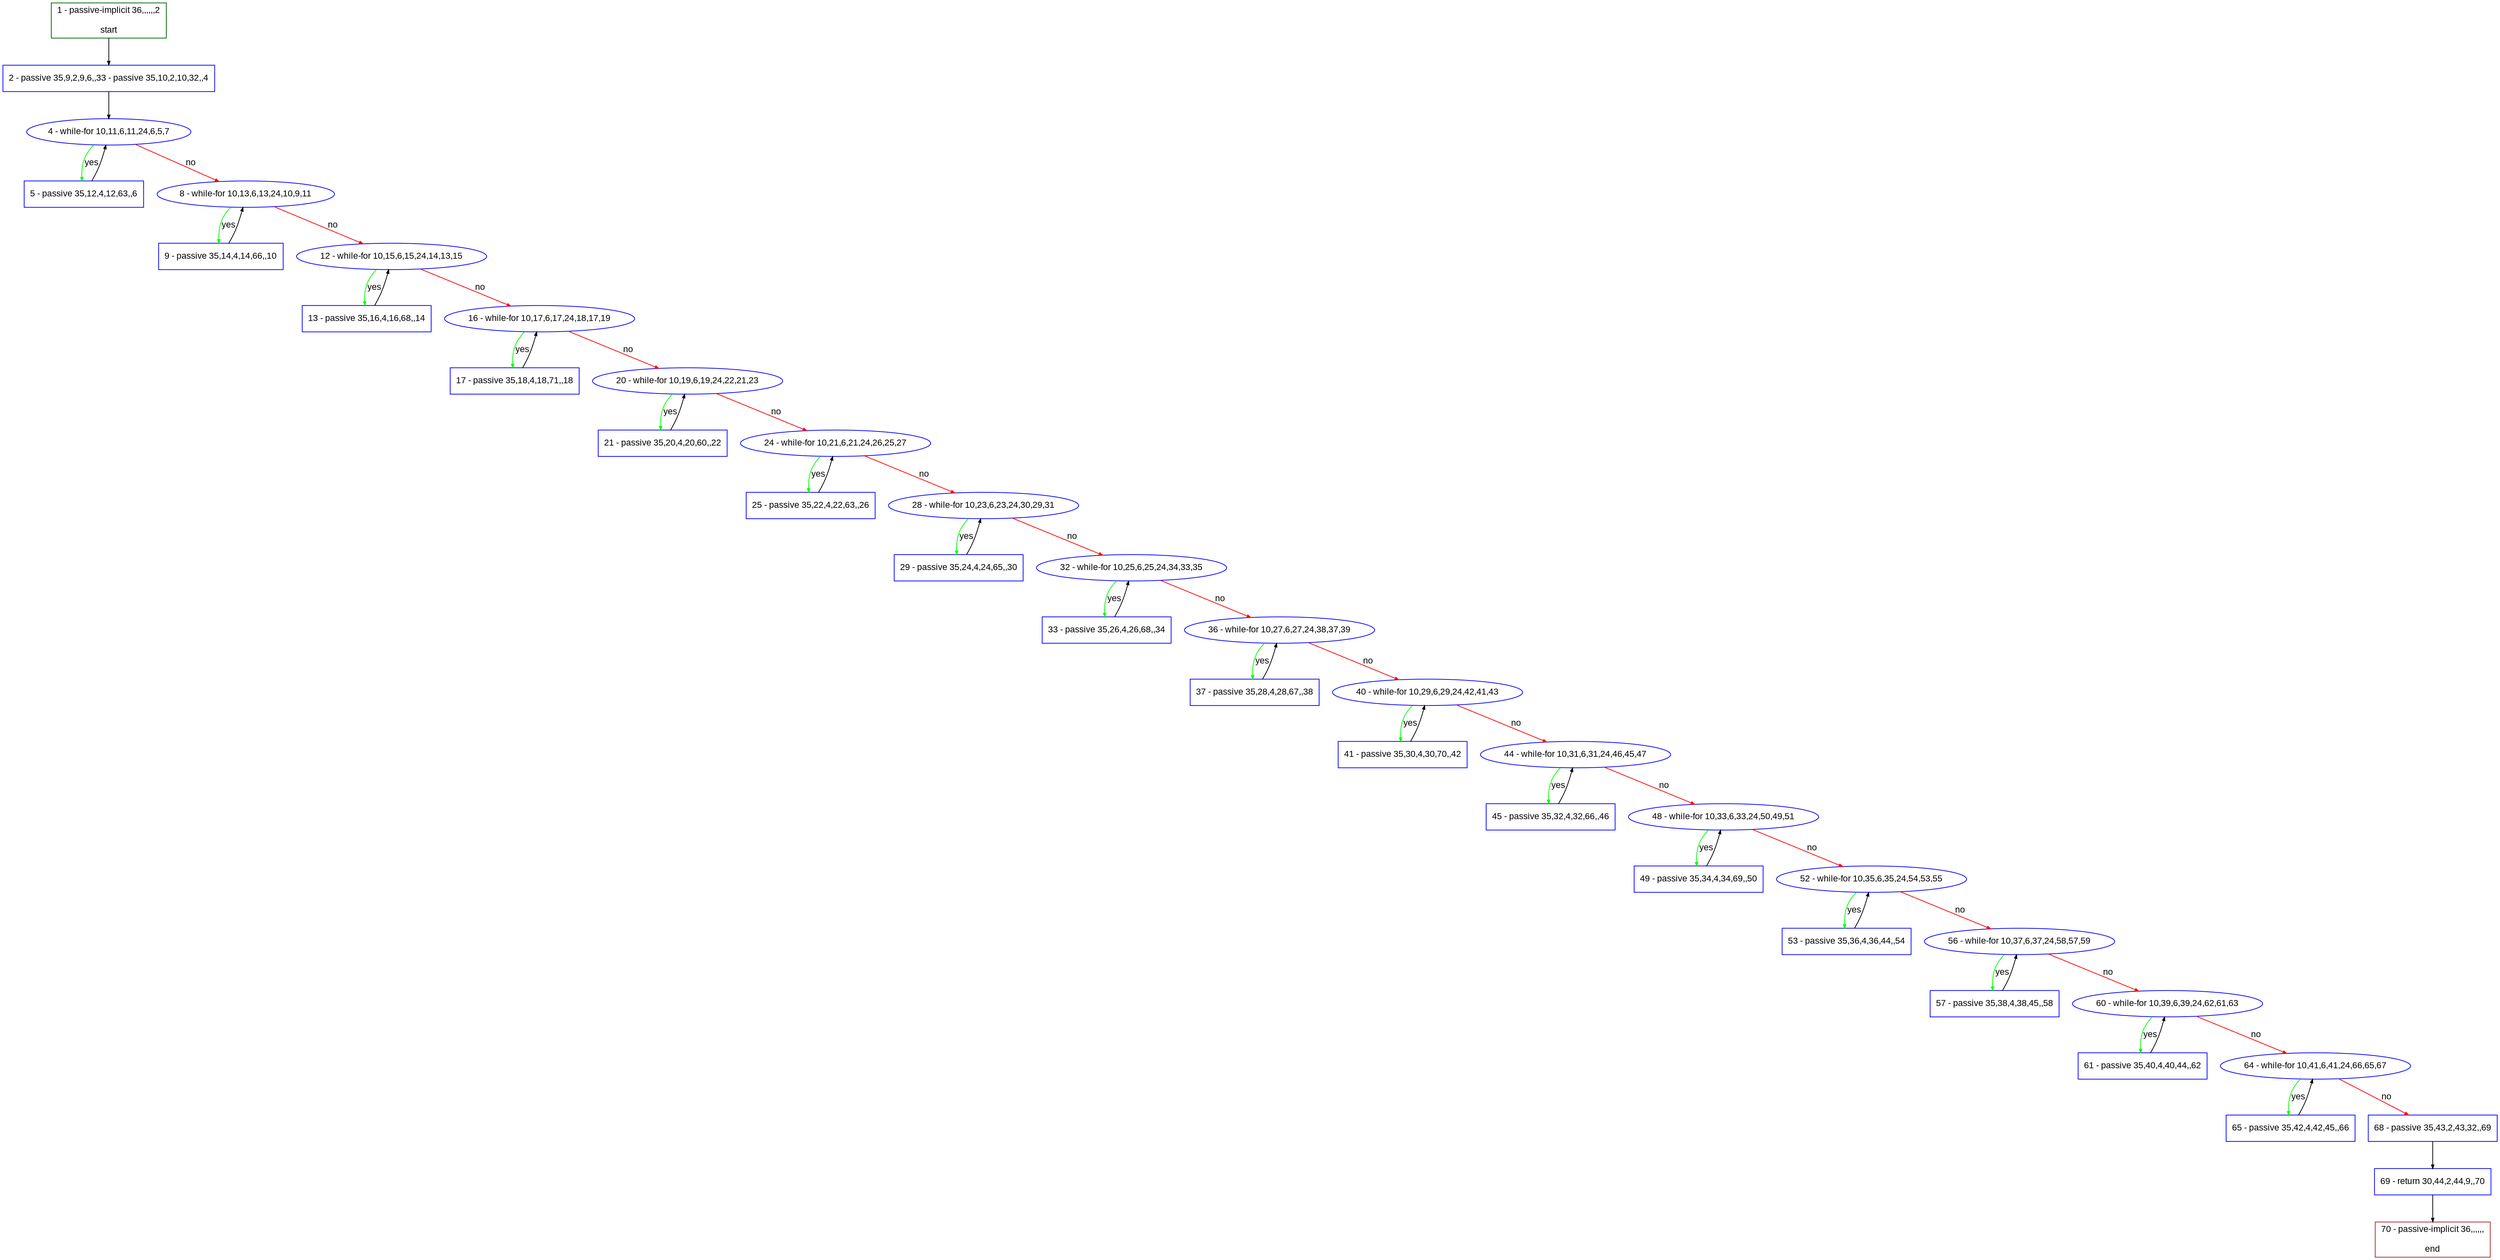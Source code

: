 digraph "" {
  graph [bgcolor="white", fillcolor="#FFFFCC", pack="true", packmode="clust", fontname="Arial", label="", fontsize="12", compound="true", style="rounded,filled"];
  node [node_initialized="no", fillcolor="white", fontname="Arial", label="", color="grey", fontsize="12", fixedsize="false", compound="true", shape="rectangle", style="filled"];
  edge [arrowtail="none", lhead="", fontcolor="black", fontname="Arial", label="", color="black", fontsize="12", arrowhead="normal", arrowsize="0.5", compound="true", ltail="", dir="forward"];
  __N1 [fillcolor="#ffffff", label="2 - passive 35,9,2,9,6,,33 - passive 35,10,2,10,32,,4", color="#0000ff", shape="box", style="filled"];
  __N2 [fillcolor="#ffffff", label="1 - passive-implicit 36,,,,,,2\n\nstart", color="#006400", shape="box", style="filled"];
  __N3 [fillcolor="#ffffff", label="4 - while-for 10,11,6,11,24,6,5,7", color="#0000ff", shape="oval", style="filled"];
  __N4 [fillcolor="#ffffff", label="5 - passive 35,12,4,12,63,,6", color="#0000ff", shape="box", style="filled"];
  __N5 [fillcolor="#ffffff", label="8 - while-for 10,13,6,13,24,10,9,11", color="#0000ff", shape="oval", style="filled"];
  __N6 [fillcolor="#ffffff", label="9 - passive 35,14,4,14,66,,10", color="#0000ff", shape="box", style="filled"];
  __N7 [fillcolor="#ffffff", label="12 - while-for 10,15,6,15,24,14,13,15", color="#0000ff", shape="oval", style="filled"];
  __N8 [fillcolor="#ffffff", label="13 - passive 35,16,4,16,68,,14", color="#0000ff", shape="box", style="filled"];
  __N9 [fillcolor="#ffffff", label="16 - while-for 10,17,6,17,24,18,17,19", color="#0000ff", shape="oval", style="filled"];
  __N10 [fillcolor="#ffffff", label="17 - passive 35,18,4,18,71,,18", color="#0000ff", shape="box", style="filled"];
  __N11 [fillcolor="#ffffff", label="20 - while-for 10,19,6,19,24,22,21,23", color="#0000ff", shape="oval", style="filled"];
  __N12 [fillcolor="#ffffff", label="21 - passive 35,20,4,20,60,,22", color="#0000ff", shape="box", style="filled"];
  __N13 [fillcolor="#ffffff", label="24 - while-for 10,21,6,21,24,26,25,27", color="#0000ff", shape="oval", style="filled"];
  __N14 [fillcolor="#ffffff", label="25 - passive 35,22,4,22,63,,26", color="#0000ff", shape="box", style="filled"];
  __N15 [fillcolor="#ffffff", label="28 - while-for 10,23,6,23,24,30,29,31", color="#0000ff", shape="oval", style="filled"];
  __N16 [fillcolor="#ffffff", label="29 - passive 35,24,4,24,65,,30", color="#0000ff", shape="box", style="filled"];
  __N17 [fillcolor="#ffffff", label="32 - while-for 10,25,6,25,24,34,33,35", color="#0000ff", shape="oval", style="filled"];
  __N18 [fillcolor="#ffffff", label="33 - passive 35,26,4,26,68,,34", color="#0000ff", shape="box", style="filled"];
  __N19 [fillcolor="#ffffff", label="36 - while-for 10,27,6,27,24,38,37,39", color="#0000ff", shape="oval", style="filled"];
  __N20 [fillcolor="#ffffff", label="37 - passive 35,28,4,28,67,,38", color="#0000ff", shape="box", style="filled"];
  __N21 [fillcolor="#ffffff", label="40 - while-for 10,29,6,29,24,42,41,43", color="#0000ff", shape="oval", style="filled"];
  __N22 [fillcolor="#ffffff", label="41 - passive 35,30,4,30,70,,42", color="#0000ff", shape="box", style="filled"];
  __N23 [fillcolor="#ffffff", label="44 - while-for 10,31,6,31,24,46,45,47", color="#0000ff", shape="oval", style="filled"];
  __N24 [fillcolor="#ffffff", label="45 - passive 35,32,4,32,66,,46", color="#0000ff", shape="box", style="filled"];
  __N25 [fillcolor="#ffffff", label="48 - while-for 10,33,6,33,24,50,49,51", color="#0000ff", shape="oval", style="filled"];
  __N26 [fillcolor="#ffffff", label="49 - passive 35,34,4,34,69,,50", color="#0000ff", shape="box", style="filled"];
  __N27 [fillcolor="#ffffff", label="52 - while-for 10,35,6,35,24,54,53,55", color="#0000ff", shape="oval", style="filled"];
  __N28 [fillcolor="#ffffff", label="53 - passive 35,36,4,36,44,,54", color="#0000ff", shape="box", style="filled"];
  __N29 [fillcolor="#ffffff", label="56 - while-for 10,37,6,37,24,58,57,59", color="#0000ff", shape="oval", style="filled"];
  __N30 [fillcolor="#ffffff", label="57 - passive 35,38,4,38,45,,58", color="#0000ff", shape="box", style="filled"];
  __N31 [fillcolor="#ffffff", label="60 - while-for 10,39,6,39,24,62,61,63", color="#0000ff", shape="oval", style="filled"];
  __N32 [fillcolor="#ffffff", label="61 - passive 35,40,4,40,44,,62", color="#0000ff", shape="box", style="filled"];
  __N33 [fillcolor="#ffffff", label="64 - while-for 10,41,6,41,24,66,65,67", color="#0000ff", shape="oval", style="filled"];
  __N34 [fillcolor="#ffffff", label="65 - passive 35,42,4,42,45,,66", color="#0000ff", shape="box", style="filled"];
  __N35 [fillcolor="#ffffff", label="68 - passive 35,43,2,43,32,,69", color="#0000ff", shape="box", style="filled"];
  __N36 [fillcolor="#ffffff", label="69 - return 30,44,2,44,9,,70", color="#0000ff", shape="box", style="filled"];
  __N37 [fillcolor="#ffffff", label="70 - passive-implicit 36,,,,,,\n\nend", color="#a52a2a", shape="box", style="filled"];
  __N2 -> __N1 [arrowtail="none", color="#000000", label="", arrowhead="normal", dir="forward"];
  __N1 -> __N3 [arrowtail="none", color="#000000", label="", arrowhead="normal", dir="forward"];
  __N3 -> __N4 [arrowtail="none", color="#00ff00", label="yes", arrowhead="normal", dir="forward"];
  __N4 -> __N3 [arrowtail="none", color="#000000", label="", arrowhead="normal", dir="forward"];
  __N3 -> __N5 [arrowtail="none", color="#ff0000", label="no", arrowhead="normal", dir="forward"];
  __N5 -> __N6 [arrowtail="none", color="#00ff00", label="yes", arrowhead="normal", dir="forward"];
  __N6 -> __N5 [arrowtail="none", color="#000000", label="", arrowhead="normal", dir="forward"];
  __N5 -> __N7 [arrowtail="none", color="#ff0000", label="no", arrowhead="normal", dir="forward"];
  __N7 -> __N8 [arrowtail="none", color="#00ff00", label="yes", arrowhead="normal", dir="forward"];
  __N8 -> __N7 [arrowtail="none", color="#000000", label="", arrowhead="normal", dir="forward"];
  __N7 -> __N9 [arrowtail="none", color="#ff0000", label="no", arrowhead="normal", dir="forward"];
  __N9 -> __N10 [arrowtail="none", color="#00ff00", label="yes", arrowhead="normal", dir="forward"];
  __N10 -> __N9 [arrowtail="none", color="#000000", label="", arrowhead="normal", dir="forward"];
  __N9 -> __N11 [arrowtail="none", color="#ff0000", label="no", arrowhead="normal", dir="forward"];
  __N11 -> __N12 [arrowtail="none", color="#00ff00", label="yes", arrowhead="normal", dir="forward"];
  __N12 -> __N11 [arrowtail="none", color="#000000", label="", arrowhead="normal", dir="forward"];
  __N11 -> __N13 [arrowtail="none", color="#ff0000", label="no", arrowhead="normal", dir="forward"];
  __N13 -> __N14 [arrowtail="none", color="#00ff00", label="yes", arrowhead="normal", dir="forward"];
  __N14 -> __N13 [arrowtail="none", color="#000000", label="", arrowhead="normal", dir="forward"];
  __N13 -> __N15 [arrowtail="none", color="#ff0000", label="no", arrowhead="normal", dir="forward"];
  __N15 -> __N16 [arrowtail="none", color="#00ff00", label="yes", arrowhead="normal", dir="forward"];
  __N16 -> __N15 [arrowtail="none", color="#000000", label="", arrowhead="normal", dir="forward"];
  __N15 -> __N17 [arrowtail="none", color="#ff0000", label="no", arrowhead="normal", dir="forward"];
  __N17 -> __N18 [arrowtail="none", color="#00ff00", label="yes", arrowhead="normal", dir="forward"];
  __N18 -> __N17 [arrowtail="none", color="#000000", label="", arrowhead="normal", dir="forward"];
  __N17 -> __N19 [arrowtail="none", color="#ff0000", label="no", arrowhead="normal", dir="forward"];
  __N19 -> __N20 [arrowtail="none", color="#00ff00", label="yes", arrowhead="normal", dir="forward"];
  __N20 -> __N19 [arrowtail="none", color="#000000", label="", arrowhead="normal", dir="forward"];
  __N19 -> __N21 [arrowtail="none", color="#ff0000", label="no", arrowhead="normal", dir="forward"];
  __N21 -> __N22 [arrowtail="none", color="#00ff00", label="yes", arrowhead="normal", dir="forward"];
  __N22 -> __N21 [arrowtail="none", color="#000000", label="", arrowhead="normal", dir="forward"];
  __N21 -> __N23 [arrowtail="none", color="#ff0000", label="no", arrowhead="normal", dir="forward"];
  __N23 -> __N24 [arrowtail="none", color="#00ff00", label="yes", arrowhead="normal", dir="forward"];
  __N24 -> __N23 [arrowtail="none", color="#000000", label="", arrowhead="normal", dir="forward"];
  __N23 -> __N25 [arrowtail="none", color="#ff0000", label="no", arrowhead="normal", dir="forward"];
  __N25 -> __N26 [arrowtail="none", color="#00ff00", label="yes", arrowhead="normal", dir="forward"];
  __N26 -> __N25 [arrowtail="none", color="#000000", label="", arrowhead="normal", dir="forward"];
  __N25 -> __N27 [arrowtail="none", color="#ff0000", label="no", arrowhead="normal", dir="forward"];
  __N27 -> __N28 [arrowtail="none", color="#00ff00", label="yes", arrowhead="normal", dir="forward"];
  __N28 -> __N27 [arrowtail="none", color="#000000", label="", arrowhead="normal", dir="forward"];
  __N27 -> __N29 [arrowtail="none", color="#ff0000", label="no", arrowhead="normal", dir="forward"];
  __N29 -> __N30 [arrowtail="none", color="#00ff00", label="yes", arrowhead="normal", dir="forward"];
  __N30 -> __N29 [arrowtail="none", color="#000000", label="", arrowhead="normal", dir="forward"];
  __N29 -> __N31 [arrowtail="none", color="#ff0000", label="no", arrowhead="normal", dir="forward"];
  __N31 -> __N32 [arrowtail="none", color="#00ff00", label="yes", arrowhead="normal", dir="forward"];
  __N32 -> __N31 [arrowtail="none", color="#000000", label="", arrowhead="normal", dir="forward"];
  __N31 -> __N33 [arrowtail="none", color="#ff0000", label="no", arrowhead="normal", dir="forward"];
  __N33 -> __N34 [arrowtail="none", color="#00ff00", label="yes", arrowhead="normal", dir="forward"];
  __N34 -> __N33 [arrowtail="none", color="#000000", label="", arrowhead="normal", dir="forward"];
  __N33 -> __N35 [arrowtail="none", color="#ff0000", label="no", arrowhead="normal", dir="forward"];
  __N35 -> __N36 [arrowtail="none", color="#000000", label="", arrowhead="normal", dir="forward"];
  __N36 -> __N37 [arrowtail="none", color="#000000", label="", arrowhead="normal", dir="forward"];
}
